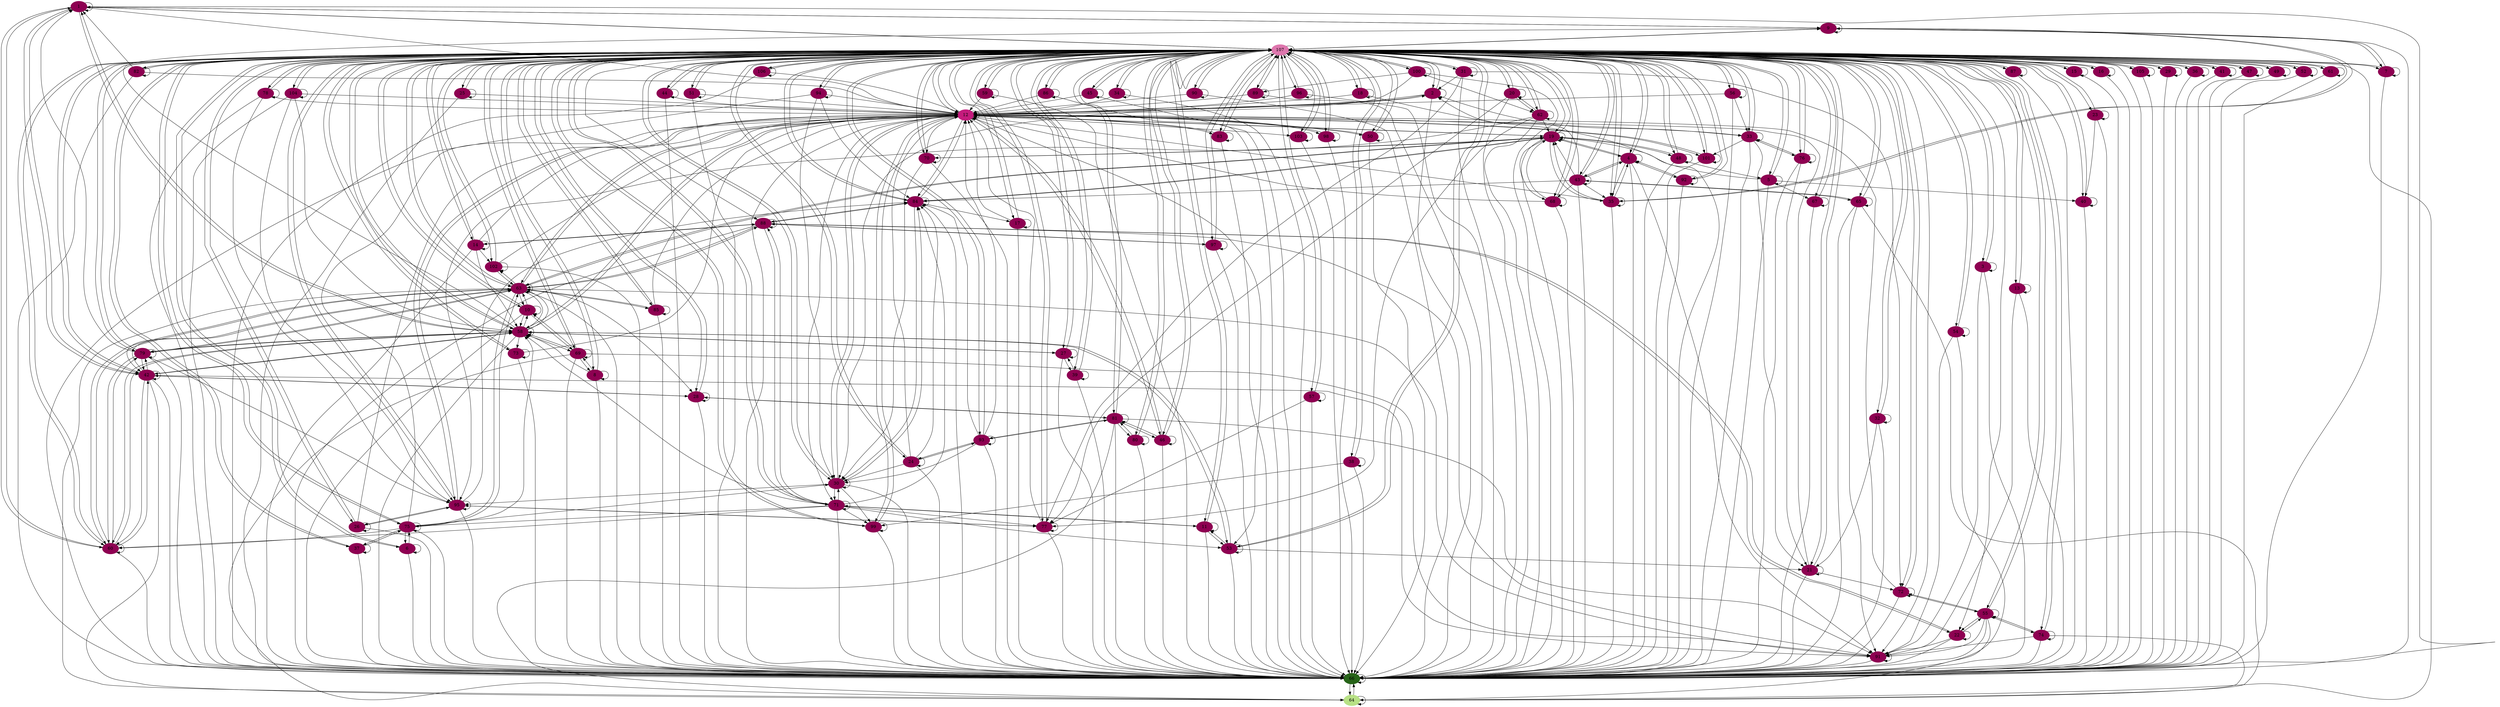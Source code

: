 digraph{
node[style=filled];
1[label="1", colorscheme=piyg11, color=1];
2[label="2", colorscheme=piyg11, color=1];
3[label="3", colorscheme=piyg11, color=1];
4[label="4", colorscheme=piyg11, color=1];
5[label="5", colorscheme=piyg11, color=1];
6[label="6", colorscheme=piyg11, color=1];
7[label="7", colorscheme=piyg11, color=1];
8[label="8", colorscheme=piyg11, color=1];
9[label="9", colorscheme=piyg11, color=1];
10[label="10", colorscheme=piyg11, color=1];
11[label="11", colorscheme=piyg11, color=1];
12[label="12", colorscheme=piyg11, color=2];
13[label="13", colorscheme=piyg11, color=1];
14[label="14", colorscheme=piyg11, color=1];
15[label="15", colorscheme=piyg11, color=1];
17[label="17", colorscheme=piyg11, color=1];
16[label="16", colorscheme=piyg11, color=1];
19[label="19", colorscheme=piyg11, color=1];
18[label="18", colorscheme=piyg11, color=1];
21[label="21", colorscheme=piyg11, color=1];
20[label="20", colorscheme=piyg11, color=1];
23[label="23", colorscheme=piyg11, color=1];
22[label="22", colorscheme=piyg11, color=1];
25[label="25", colorscheme=piyg11, color=1];
24[label="24", colorscheme=piyg11, color=1];
27[label="27", colorscheme=piyg11, color=1];
26[label="26", colorscheme=piyg11, color=1];
29[label="29", colorscheme=piyg11, color=1];
28[label="28", colorscheme=piyg11, color=1];
31[label="31", colorscheme=piyg11, color=1];
30[label="30", colorscheme=piyg11, color=1];
34[label="34", colorscheme=piyg11, color=1];
35[label="35", colorscheme=piyg11, color=1];
32[label="32", colorscheme=piyg11, color=1];
33[label="33", colorscheme=piyg11, color=1];
38[label="38", colorscheme=piyg11, color=1];
39[label="39", colorscheme=piyg11, color=1];
36[label="36", colorscheme=piyg11, color=1];
37[label="37", colorscheme=piyg11, color=1];
42[label="42", colorscheme=piyg11, color=1];
43[label="43", colorscheme=piyg11, color=1];
40[label="40", colorscheme=piyg11, color=1];
41[label="41", colorscheme=piyg11, color=1];
46[label="46", colorscheme=piyg11, color=1];
47[label="47", colorscheme=piyg11, color=1];
44[label="44", colorscheme=piyg11, color=1];
45[label="45", colorscheme=piyg11, color=1];
51[label="51", colorscheme=piyg11, color=1];
50[label="50", colorscheme=piyg11, color=1];
49[label="49", colorscheme=piyg11, color=1];
48[label="48", colorscheme=piyg11, color=1];
55[label="55", colorscheme=piyg11, color=1];
54[label="54", colorscheme=piyg11, color=1];
53[label="53", colorscheme=piyg11, color=1];
52[label="52", colorscheme=piyg11, color=1];
59[label="59", colorscheme=piyg11, color=1];
58[label="58", colorscheme=piyg11, color=1];
57[label="57", colorscheme=piyg11, color=1];
56[label="56", colorscheme=piyg11, color=1];
63[label="63", colorscheme=piyg11, color=1];
62[label="62", colorscheme=piyg11, color=1];
61[label="61", colorscheme=piyg11, color=1];
60[label="60", colorscheme=piyg11, color=1];
68[label="68", colorscheme=piyg11, color=1];
69[label="69", colorscheme=piyg11, color=1];
70[label="70", colorscheme=piyg11, color=1];
71[label="71", colorscheme=piyg11, color=1];
64[label="64", colorscheme=piyg11, color=8];
65[label="65", colorscheme=piyg11, color=1];
66[label="66", colorscheme=piyg11, color=11];
67[label="67", colorscheme=piyg11, color=1];
76[label="76", colorscheme=piyg11, color=1];
77[label="77", colorscheme=piyg11, color=1];
78[label="78", colorscheme=piyg11, color=1];
79[label="79", colorscheme=piyg11, color=1];
72[label="72", colorscheme=piyg11, color=1];
73[label="73", colorscheme=piyg11, color=1];
74[label="74", colorscheme=piyg11, color=1];
75[label="75", colorscheme=piyg11, color=1];
85[label="85", colorscheme=piyg11, color=1];
84[label="84", colorscheme=piyg11, color=1];
87[label="87", colorscheme=piyg11, color=1];
86[label="86", colorscheme=piyg11, color=1];
81[label="81", colorscheme=piyg11, color=1];
80[label="80", colorscheme=piyg11, color=1];
83[label="83", colorscheme=piyg11, color=1];
82[label="82", colorscheme=piyg11, color=1];
93[label="93", colorscheme=piyg11, color=1];
92[label="92", colorscheme=piyg11, color=1];
95[label="95", colorscheme=piyg11, color=1];
94[label="94", colorscheme=piyg11, color=1];
89[label="89", colorscheme=piyg11, color=1];
88[label="88", colorscheme=piyg11, color=1];
91[label="91", colorscheme=piyg11, color=1];
90[label="90", colorscheme=piyg11, color=1];
102[label="102", colorscheme=piyg11, color=1];
103[label="103", colorscheme=piyg11, color=1];
100[label="100", colorscheme=piyg11, color=1];
101[label="101", colorscheme=piyg11, color=1];
98[label="98", colorscheme=piyg11, color=1];
99[label="99", colorscheme=piyg11, color=1];
96[label="96", colorscheme=piyg11, color=1];
97[label="97", colorscheme=piyg11, color=1];
106[label="106", colorscheme=piyg11, color=1];
107[label="107", colorscheme=piyg11, color=3];
104[label="104", colorscheme=piyg11, color=1];
105[label="105", colorscheme=piyg11, color=1];
1->107;
1->60;
1->58;
1->42;
1->12;
1->66;
1->1;
1->9;
2->107;
2->2;
2->33;
2->30;
2->12;
2->66;
3->107;
3->3;
3->66;
3->91;
4->19;
4->107;
4->4;
4->35;
4->43;
4->66;
4->91;
4->92;
5->19;
5->107;
5->67;
5->5;
5->40;
5->66;
6->107;
6->75;
6->66;
6->6;
7->107;
7->7;
7->66;
7->9;
8->69;
8->107;
8->8;
8->58;
8->66;
9->107;
9->35;
9->7;
9->66;
9->1;
9->9;
10->69;
10->107;
10->63;
10->10;
10->58;
10->66;
11->11;
11->107;
11->71;
11->53;
11->66;
12->19;
12->98;
12->63;
12->84;
12->95;
12->71;
12->101;
12->83;
12->70;
12->66;
12->50;
12->107;
12->103;
12->2;
12->33;
12->58;
12->30;
12->53;
12->46;
12->12;
12->99;
13->107;
13->66;
13->91;
13->13;
14->107;
14->88;
14->102;
14->58;
14->14;
14->12;
14->66;
15->15;
15->107;
15->66;
17->107;
17->17;
17->12;
17->66;
16->107;
16->16;
16->66;
19->19;
19->107;
19->63;
19->84;
19->4;
19->68;
19->48;
19->35;
19->70;
19->12;
19->66;
18->107;
18->18;
18->12;
18->66;
21->107;
21->21;
21->72;
21->12;
21->66;
20->107;
20->77;
20->62;
20->66;
20->20;
23->107;
23->23;
23->40;
23->66;
22->88;
22->22;
22->55;
22->66;
22->91;
25->107;
25->25;
25->12;
25->66;
24->107;
24->24;
24->84;
24->30;
24->12;
24->93;
24->66;
27->27;
27->107;
27->39;
27->58;
27->66;
26->26;
26->107;
26->95;
26->12;
26->66;
29->107;
29->66;
29->29;
28->81;
28->107;
28->42;
28->28;
28->66;
31->31;
31->107;
31->2;
31->77;
31->72;
31->66;
30->107;
30->84;
30->95;
30->71;
30->30;
30->99;
30->12;
30->66;
34->107;
34->34;
34->12;
34->66;
35->19;
35->107;
35->4;
35->35;
35->12;
35->66;
35->9;
32->107;
32->21;
32->66;
32->32;
33->107;
33->33;
33->76;
33->101;
33->21;
33->66;
38->107;
38->38;
38->99;
38->66;
39->27;
39->107;
39->39;
39->66;
36->107;
36->36;
36->66;
37->107;
37->75;
37->37;
37->66;
42->107;
42->63;
42->60;
42->58;
42->42;
42->79;
42->28;
42->64;
42->66;
42->1;
42->91;
43->19;
43->107;
43->84;
43->2;
43->4;
43->68;
43->35;
43->65;
43->43;
43->66;
40->107;
40->40;
40->66;
41->107;
41->41;
41->66;
46->81;
46->107;
46->46;
46->12;
46->66;
47->107;
47->47;
47->66;
44->107;
44->12;
44->66;
44->44;
45->107;
45->45;
45->12;
45->66;
51->107;
51->51;
51->12;
51->66;
50->107;
50->12;
50->66;
50->50;
49->107;
49->49;
49->66;
48->19;
48->107;
48->48;
48->5;
48->66;
55->107;
55->22;
55->74;
55->55;
55->64;
55->72;
55->66;
55->91;
54->54;
54->107;
54->66;
54->91;
53->11;
53->107;
53->58;
53->53;
53->21;
53->66;
52->107;
52->52;
52->66;
59->107;
59->12;
59->66;
59->59;
58->69;
58->63;
58->60;
58->66;
58->27;
58->107;
58->73;
58->10;
58->58;
58->42;
58->79;
58->53;
58->12;
58->1;
58->9;
57->107;
57->57;
57->77;
57->66;
56->107;
56->56;
56->33;
56->12;
56->66;
63->19;
63->85;
63->63;
63->60;
63->102;
63->28;
63->66;
63->91;
63->107;
63->88;
63->10;
63->58;
63->42;
63->79;
63->75;
63->64;
63->12;
62->19;
62->107;
62->95;
62->77;
62->62;
62->66;
62->20;
61->107;
61->61;
61->66;
60->107;
60->63;
60->60;
60->58;
60->42;
60->79;
60->66;
60->1;
68->19;
68->107;
68->68;
68->12;
68->66;
69->69;
69->107;
69->8;
69->10;
69->58;
69->64;
69->66;
69->91;
70->19;
70->107;
70->30;
70->70;
70->66;
71->84;
71->60;
71->71;
71->77;
71->66;
71->11;
71->107;
71->88;
71->58;
71->75;
71->30;
71->53;
71->99;
64->64;
64->66;
65->107;
65->65;
65->43;
65->64;
65->66;
65->91;
66->64;
66->66;
67->107;
67->67;
67->66;
76->107;
76->33;
76->76;
76->21;
76->66;
77->107;
77->95;
77->77;
77->12;
77->66;
78->107;
78->95;
78->12;
78->66;
78->78;
79->107;
79->63;
79->95;
79->60;
79->58;
79->42;
79->79;
79->66;
79->1;
72->107;
72->55;
72->72;
72->12;
72->66;
73->107;
73->73;
73->12;
73->66;
74->107;
74->74;
74->55;
74->64;
74->66;
74->91;
75->107;
75->63;
75->60;
75->58;
75->75;
75->30;
75->37;
75->12;
75->66;
75->6;
85->85;
85->107;
85->63;
85->12;
85->66;
84->19;
84->107;
84->88;
84->84;
84->17;
84->30;
84->12;
84->66;
87->107;
87->87;
87->66;
86->86;
86->107;
86->12;
86->66;
81->81;
81->80;
81->107;
81->28;
81->64;
81->46;
81->93;
81->66;
81->91;
80->81;
80->80;
80->107;
80->66;
83->107;
83->83;
83->12;
83->66;
82->107;
82->82;
82->12;
82->66;
82->1;
93->81;
93->107;
93->84;
93->24;
93->30;
93->93;
93->12;
93->66;
92->107;
92->4;
92->66;
92->92;
95->26;
95->107;
95->95;
95->84;
95->77;
95->12;
95->66;
94->107;
94->84;
94->30;
94->94;
94->12;
94->66;
89->107;
89->89;
89->12;
89->66;
88->63;
88->88;
88->84;
88->22;
88->97;
88->71;
88->14;
88->66;
88->91;
91->66;
91->91;
90->107;
90->90;
90->12;
90->66;
102->107;
102->63;
102->102;
102->12;
102->66;
103->107;
103->103;
103->66;
100->100;
100->107;
100->89;
100->62;
100->12;
100->66;
101->107;
101->101;
101->12;
101->66;
98->107;
98->98;
98->12;
98->66;
99->107;
99->99;
99->12;
99->66;
96->107;
96->96;
96->12;
96->66;
97->107;
97->88;
97->97;
97->66;
106->107;
106->106;
106->12;
106->66;
107->19;
107->54;
107->87;
107->90;
107->74;
107->101;
107->91;
107->13;
107->81;
107->11;
107->107;
107->39;
107->35;
107->16;
107->64;
107->69;
107->67;
107->18;
107->28;
107->27;
107->47;
107->96;
107->9;
107->86;
107->63;
107->70;
107->41;
107->20;
107->78;
107->88;
107->48;
107->51;
107->75;
107->49;
107->3;
107->45;
107->80;
107->98;
107->106;
107->66;
107->50;
107->82;
107->23;
107->79;
107->53;
107->62;
107->31;
107->5;
107->94;
107->37;
107->26;
107->103;
107->73;
107->24;
107->25;
107->58;
107->55;
107->43;
107->61;
107->72;
107->93;
107->99;
107->32;
107->59;
107->100;
107->34;
107->52;
107->84;
107->77;
107->104;
107->15;
107->68;
107->10;
107->7;
107->42;
107->40;
107->85;
107->95;
107->105;
107->102;
107->60;
107->56;
107->8;
107->36;
107->83;
107->44;
107->92;
107->2;
107->33;
107->76;
107->38;
107->30;
107->14;
107->46;
107->1;
107->57;
107->97;
107->71;
107->89;
107->21;
107->17;
107->4;
107->22;
107->65;
107->12;
107->6;
107->29;
104->107;
104->95;
104->58;
104->104;
104->12;
104->66;
105->107;
105->105;
105->66;
}
